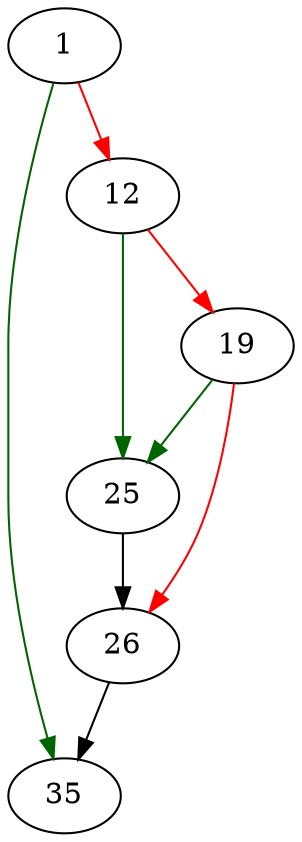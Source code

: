 strict digraph "openSubJournal" {
	// Node definitions.
	1 [entry=true];
	35;
	12;
	25;
	19;
	26;

	// Edge definitions.
	1 -> 35 [
		color=darkgreen
		cond=true
	];
	1 -> 12 [
		color=red
		cond=false
	];
	12 -> 25 [
		color=darkgreen
		cond=true
	];
	12 -> 19 [
		color=red
		cond=false
	];
	25 -> 26;
	19 -> 25 [
		color=darkgreen
		cond=true
	];
	19 -> 26 [
		color=red
		cond=false
	];
	26 -> 35;
}
